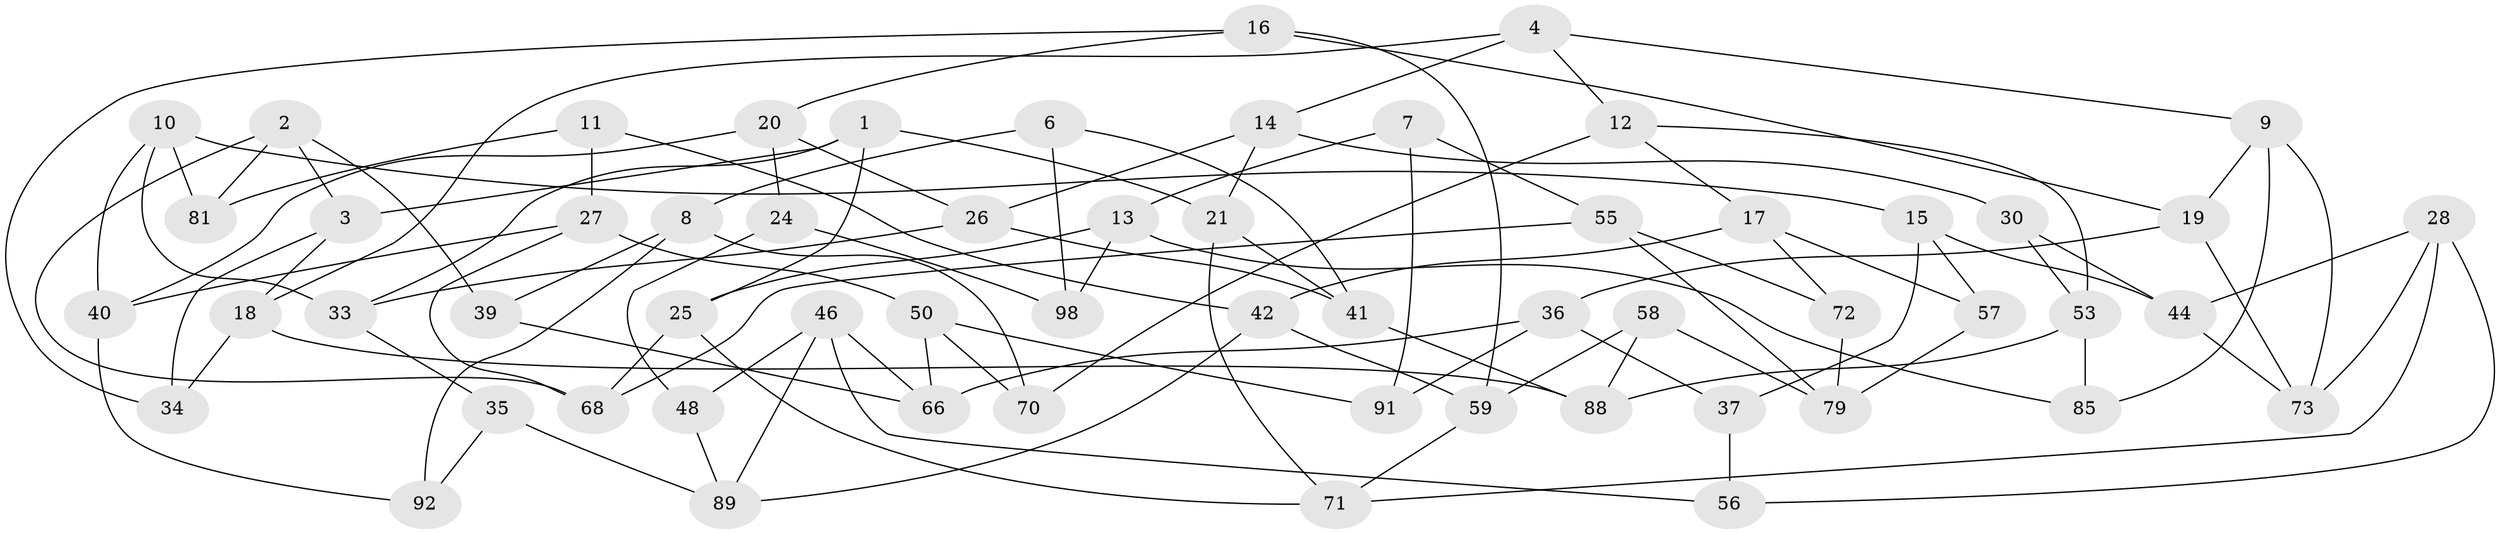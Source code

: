 // original degree distribution, {3: 1.0}
// Generated by graph-tools (version 1.1) at 2025/11/02/21/25 10:11:15]
// undirected, 59 vertices, 108 edges
graph export_dot {
graph [start="1"]
  node [color=gray90,style=filled];
  1 [super="+5"];
  2 [super="+32"];
  3 [super="+23"];
  4 [super="+96"];
  6;
  7;
  8 [super="+31"];
  9 [super="+43"];
  10 [super="+29"];
  11;
  12 [super="+61"];
  13 [super="+78"];
  14 [super="+82"];
  15 [super="+83"];
  16 [super="+22"];
  17 [super="+69"];
  18 [super="+49"];
  19 [super="+45"];
  20 [super="+47"];
  21 [super="+38"];
  24 [super="+54"];
  25 [super="+84"];
  26 [super="+65"];
  27 [super="+63"];
  28 [super="+64"];
  30;
  33 [super="+86"];
  34;
  35;
  36 [super="+76"];
  37;
  39;
  40 [super="+62"];
  41 [super="+90"];
  42 [super="+67"];
  44 [super="+52"];
  46 [super="+75"];
  48 [super="+74"];
  50 [super="+51"];
  53 [super="+77"];
  55 [super="+60"];
  56;
  57;
  58;
  59 [super="+94"];
  66 [super="+100"];
  68 [super="+97"];
  70;
  71 [super="+80"];
  72;
  73 [super="+99"];
  79 [super="+87"];
  81;
  85;
  88 [super="+95"];
  89 [super="+93"];
  91;
  92;
  98;
  1 -- 3;
  1 -- 21;
  1 -- 25;
  1 -- 33;
  2 -- 81;
  2 -- 68;
  2 -- 39;
  2 -- 3;
  3 -- 34;
  3 -- 18;
  4 -- 14;
  4 -- 18;
  4 -- 9;
  4 -- 12;
  6 -- 8;
  6 -- 98;
  6 -- 41;
  7 -- 91;
  7 -- 55;
  7 -- 13;
  8 -- 70;
  8 -- 92;
  8 -- 39;
  9 -- 85;
  9 -- 73;
  9 -- 19;
  10 -- 33;
  10 -- 40;
  10 -- 81;
  10 -- 15;
  11 -- 81;
  11 -- 42;
  11 -- 27;
  12 -- 70;
  12 -- 17;
  12 -- 53;
  13 -- 25;
  13 -- 98;
  13 -- 85;
  14 -- 30;
  14 -- 26;
  14 -- 21;
  15 -- 57;
  15 -- 44;
  15 -- 37;
  16 -- 59;
  16 -- 19;
  16 -- 34;
  16 -- 20;
  17 -- 42;
  17 -- 72;
  17 -- 57;
  18 -- 88;
  18 -- 34;
  19 -- 73;
  19 -- 36;
  20 -- 26;
  20 -- 24;
  20 -- 40;
  21 -- 41;
  21 -- 71;
  24 -- 48 [weight=2];
  24 -- 98;
  25 -- 71;
  25 -- 68;
  26 -- 33;
  26 -- 41;
  27 -- 50;
  27 -- 40;
  27 -- 68;
  28 -- 44;
  28 -- 73;
  28 -- 56;
  28 -- 71;
  30 -- 53;
  30 -- 44;
  33 -- 35;
  35 -- 92;
  35 -- 89;
  36 -- 37;
  36 -- 66;
  36 -- 91;
  37 -- 56;
  39 -- 66;
  40 -- 92;
  41 -- 88;
  42 -- 89;
  42 -- 59;
  44 -- 73;
  46 -- 48;
  46 -- 56;
  46 -- 66;
  46 -- 89;
  48 -- 89;
  50 -- 70;
  50 -- 91;
  50 -- 66;
  53 -- 88;
  53 -- 85;
  55 -- 72;
  55 -- 79;
  55 -- 68;
  57 -- 79;
  58 -- 79;
  58 -- 88;
  58 -- 59;
  59 -- 71;
  72 -- 79;
}
